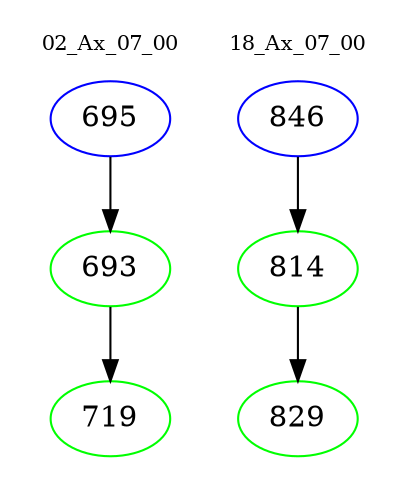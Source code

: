 digraph{
subgraph cluster_0 {
color = white
label = "02_Ax_07_00";
fontsize=10;
T0_695 [label="695", color="blue"]
T0_695 -> T0_693 [color="black"]
T0_693 [label="693", color="green"]
T0_693 -> T0_719 [color="black"]
T0_719 [label="719", color="green"]
}
subgraph cluster_1 {
color = white
label = "18_Ax_07_00";
fontsize=10;
T1_846 [label="846", color="blue"]
T1_846 -> T1_814 [color="black"]
T1_814 [label="814", color="green"]
T1_814 -> T1_829 [color="black"]
T1_829 [label="829", color="green"]
}
}
